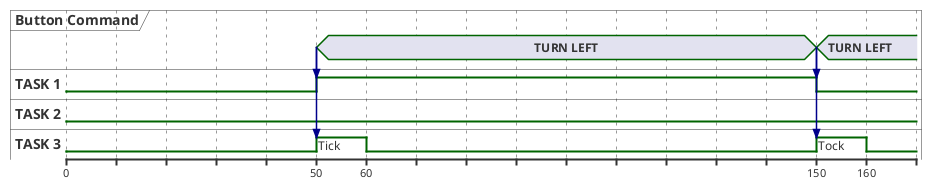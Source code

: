 @startuml

concise "Button Command" as button
binary "TASK 1" as t1
binary "TASK 2" as t2
binary "TASK 3" as t3

@0
t1 is IDLE
t2 is IDLE
t3 is IDLE

@50
button is "TURN LEFT"
button -> t1
button -> t3
t1 is high
t3 is high : Tick

@60
t3 is low

@150
button is "TURN LEFT"
button -> t1
button -> t3
t1 is low
t3 is high: Tock

@160
t3 is low
@enduml